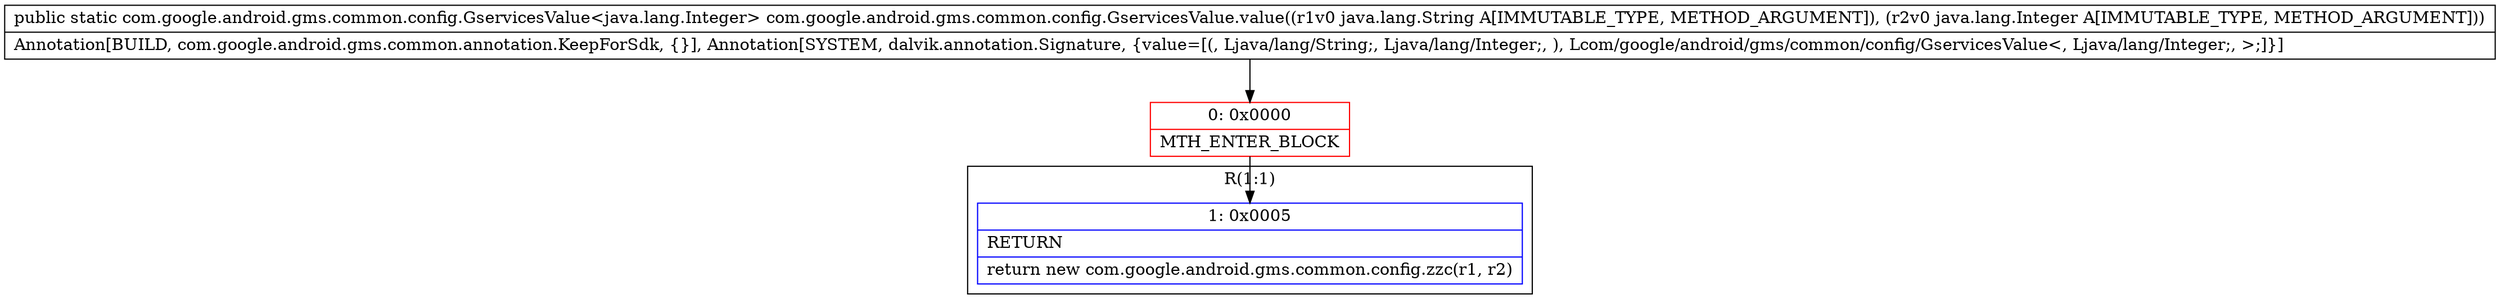 digraph "CFG forcom.google.android.gms.common.config.GservicesValue.value(Ljava\/lang\/String;Ljava\/lang\/Integer;)Lcom\/google\/android\/gms\/common\/config\/GservicesValue;" {
subgraph cluster_Region_123503662 {
label = "R(1:1)";
node [shape=record,color=blue];
Node_1 [shape=record,label="{1\:\ 0x0005|RETURN\l|return new com.google.android.gms.common.config.zzc(r1, r2)\l}"];
}
Node_0 [shape=record,color=red,label="{0\:\ 0x0000|MTH_ENTER_BLOCK\l}"];
MethodNode[shape=record,label="{public static com.google.android.gms.common.config.GservicesValue\<java.lang.Integer\> com.google.android.gms.common.config.GservicesValue.value((r1v0 java.lang.String A[IMMUTABLE_TYPE, METHOD_ARGUMENT]), (r2v0 java.lang.Integer A[IMMUTABLE_TYPE, METHOD_ARGUMENT]))  | Annotation[BUILD, com.google.android.gms.common.annotation.KeepForSdk, \{\}], Annotation[SYSTEM, dalvik.annotation.Signature, \{value=[(, Ljava\/lang\/String;, Ljava\/lang\/Integer;, ), Lcom\/google\/android\/gms\/common\/config\/GservicesValue\<, Ljava\/lang\/Integer;, \>;]\}]\l}"];
MethodNode -> Node_0;
Node_0 -> Node_1;
}

